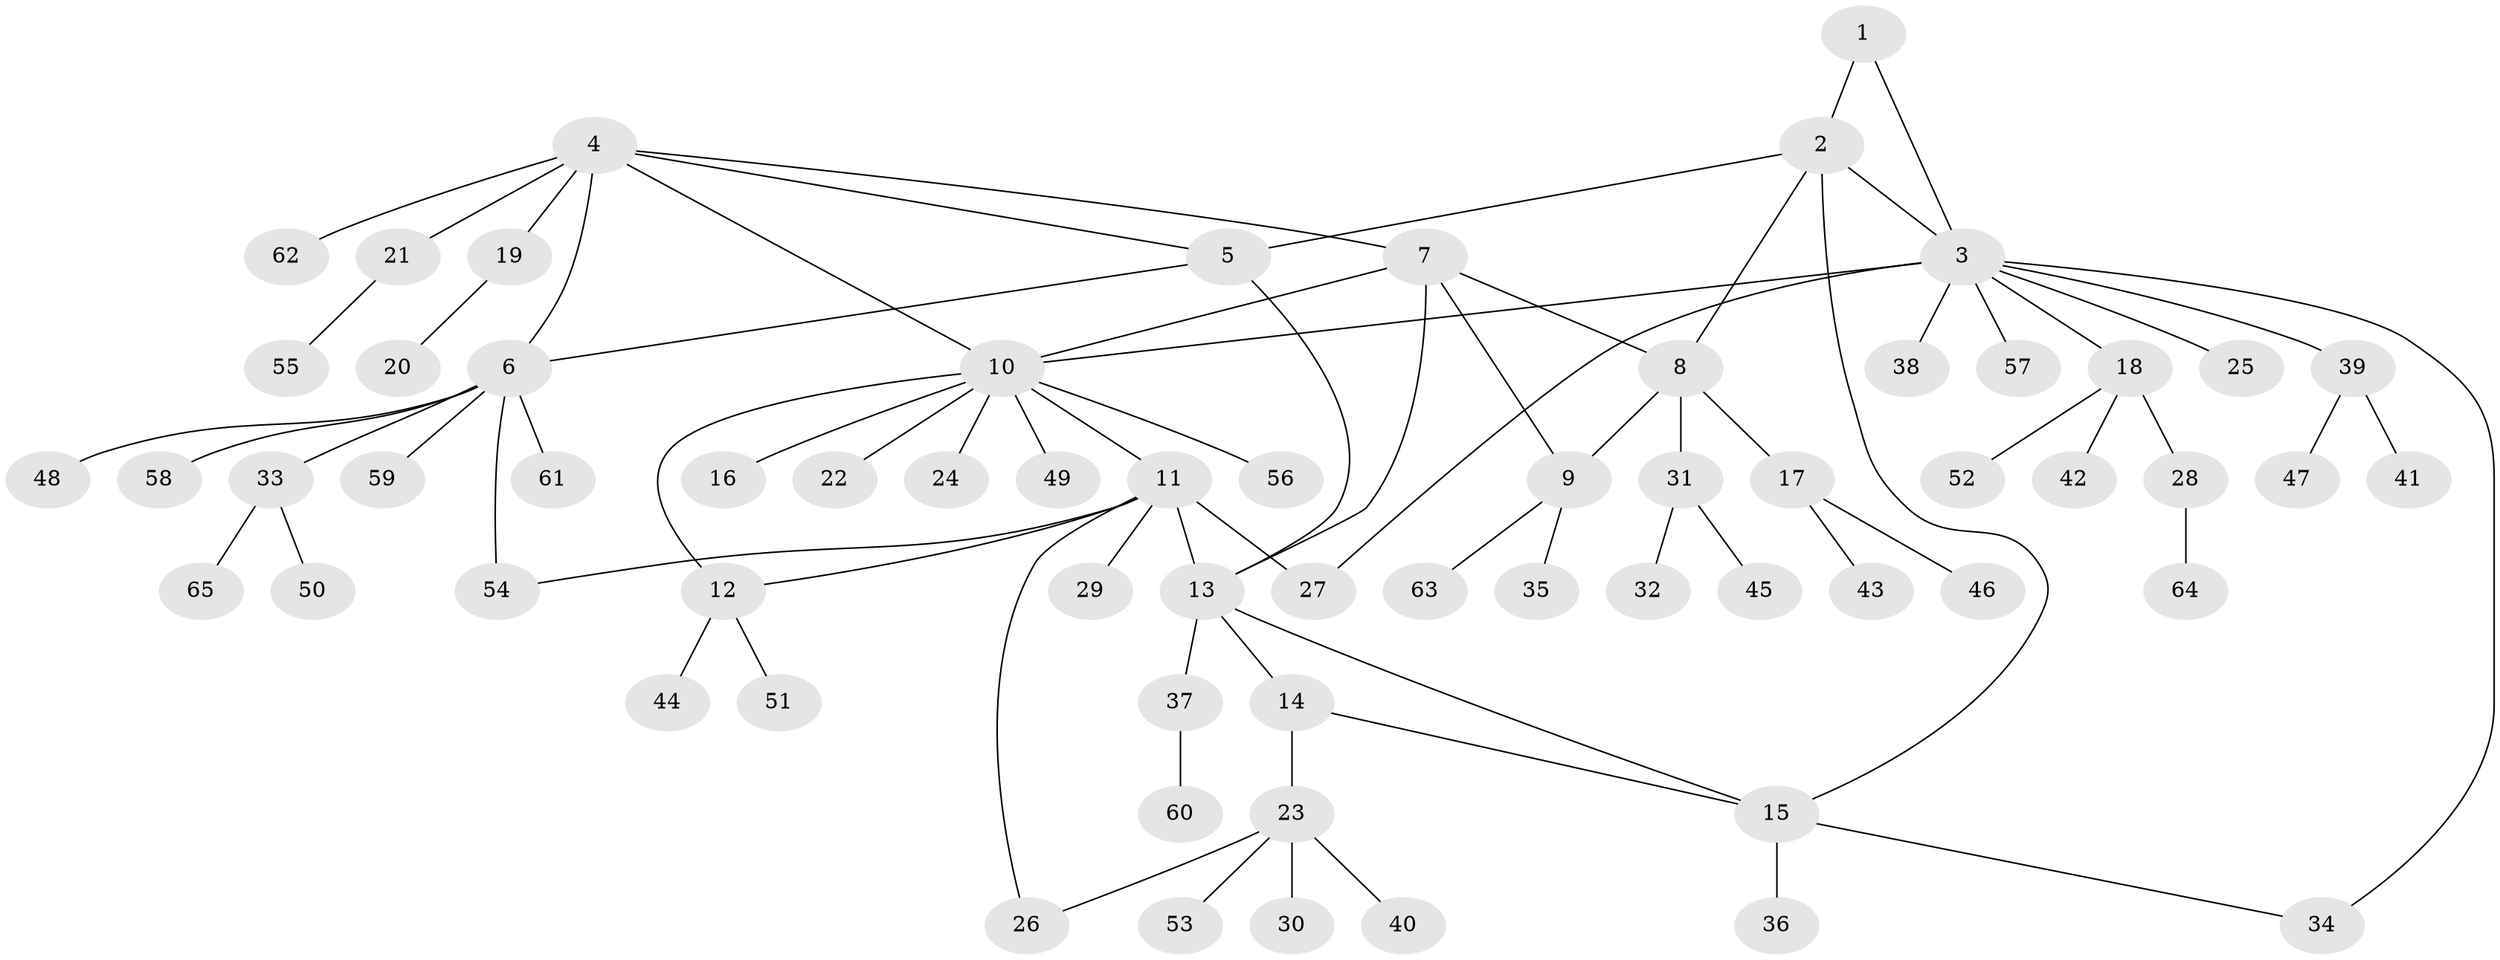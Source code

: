 // coarse degree distribution, {3: 0.05263157894736842, 6: 0.05263157894736842, 1: 0.6842105263157895, 5: 0.05263157894736842, 4: 0.05263157894736842, 9: 0.05263157894736842, 2: 0.05263157894736842}
// Generated by graph-tools (version 1.1) at 2025/59/03/04/25 21:59:08]
// undirected, 65 vertices, 79 edges
graph export_dot {
graph [start="1"]
  node [color=gray90,style=filled];
  1;
  2;
  3;
  4;
  5;
  6;
  7;
  8;
  9;
  10;
  11;
  12;
  13;
  14;
  15;
  16;
  17;
  18;
  19;
  20;
  21;
  22;
  23;
  24;
  25;
  26;
  27;
  28;
  29;
  30;
  31;
  32;
  33;
  34;
  35;
  36;
  37;
  38;
  39;
  40;
  41;
  42;
  43;
  44;
  45;
  46;
  47;
  48;
  49;
  50;
  51;
  52;
  53;
  54;
  55;
  56;
  57;
  58;
  59;
  60;
  61;
  62;
  63;
  64;
  65;
  1 -- 2;
  1 -- 3;
  2 -- 3;
  2 -- 5;
  2 -- 8;
  2 -- 15;
  3 -- 10;
  3 -- 18;
  3 -- 25;
  3 -- 27;
  3 -- 34;
  3 -- 38;
  3 -- 39;
  3 -- 57;
  4 -- 5;
  4 -- 6;
  4 -- 7;
  4 -- 10;
  4 -- 19;
  4 -- 21;
  4 -- 62;
  5 -- 6;
  5 -- 13;
  6 -- 33;
  6 -- 48;
  6 -- 54;
  6 -- 58;
  6 -- 59;
  6 -- 61;
  7 -- 8;
  7 -- 9;
  7 -- 10;
  7 -- 13;
  8 -- 9;
  8 -- 17;
  8 -- 31;
  9 -- 35;
  9 -- 63;
  10 -- 11;
  10 -- 12;
  10 -- 16;
  10 -- 22;
  10 -- 24;
  10 -- 49;
  10 -- 56;
  11 -- 12;
  11 -- 13;
  11 -- 26;
  11 -- 27;
  11 -- 29;
  11 -- 54;
  12 -- 44;
  12 -- 51;
  13 -- 14;
  13 -- 15;
  13 -- 37;
  14 -- 15;
  14 -- 23;
  15 -- 34;
  15 -- 36;
  17 -- 43;
  17 -- 46;
  18 -- 28;
  18 -- 42;
  18 -- 52;
  19 -- 20;
  21 -- 55;
  23 -- 26;
  23 -- 30;
  23 -- 40;
  23 -- 53;
  28 -- 64;
  31 -- 32;
  31 -- 45;
  33 -- 50;
  33 -- 65;
  37 -- 60;
  39 -- 41;
  39 -- 47;
}
